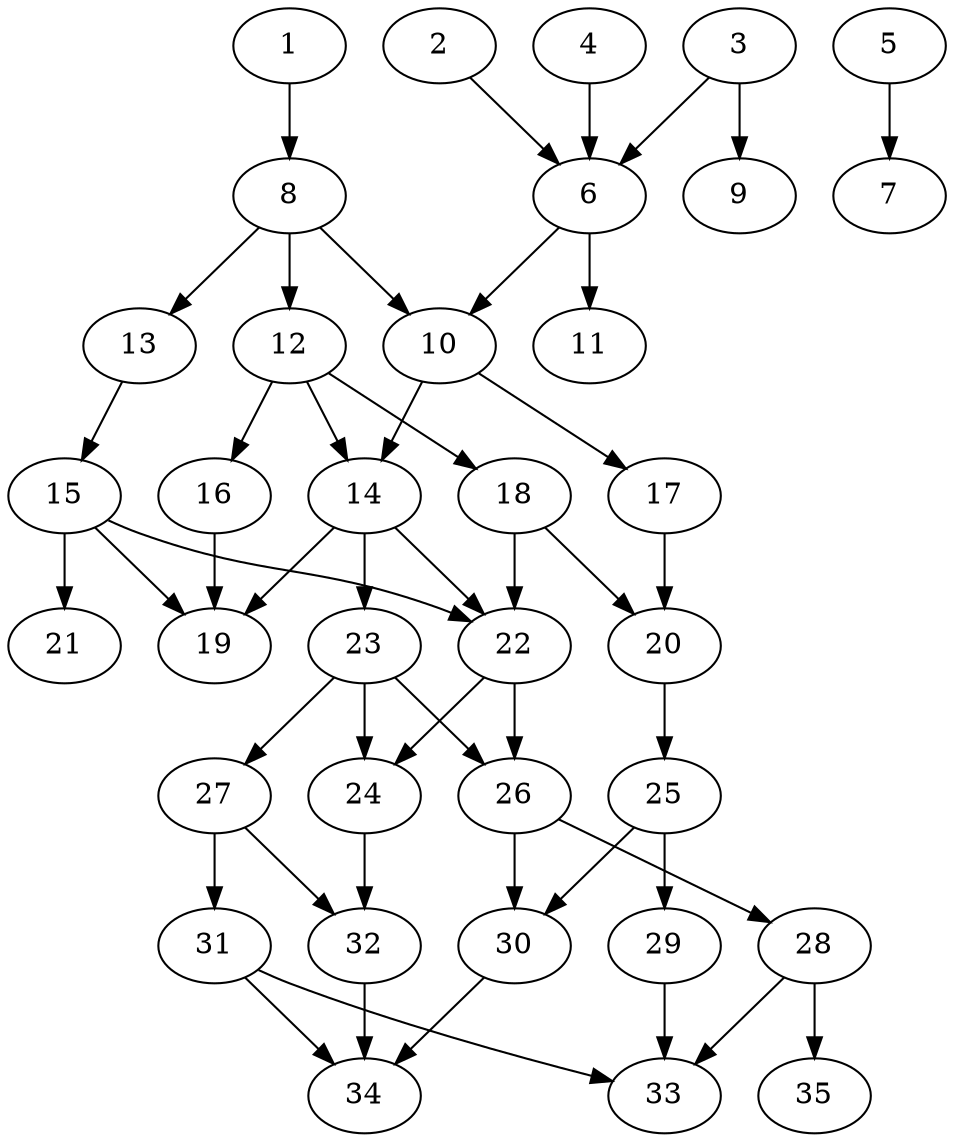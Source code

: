 // DAG automatically generated by daggen at Thu Oct  3 14:05:37 2019
// ./daggen --dot -n 35 --ccr 0.4 --fat 0.5 --regular 0.9 --density 0.5 --mindata 5242880 --maxdata 52428800 
digraph G {
  1 [size="73651200", alpha="0.13", expect_size="29460480"] 
  1 -> 8 [size ="29460480"]
  2 [size="109849600", alpha="0.03", expect_size="43939840"] 
  2 -> 6 [size ="43939840"]
  3 [size="45296640", alpha="0.08", expect_size="18118656"] 
  3 -> 6 [size ="18118656"]
  3 -> 9 [size ="18118656"]
  4 [size="79206400", alpha="0.08", expect_size="31682560"] 
  4 -> 6 [size ="31682560"]
  5 [size="49607680", alpha="0.06", expect_size="19843072"] 
  5 -> 7 [size ="19843072"]
  6 [size="62026240", alpha="0.06", expect_size="24810496"] 
  6 -> 10 [size ="24810496"]
  6 -> 11 [size ="24810496"]
  7 [size="14356480", alpha="0.17", expect_size="5742592"] 
  8 [size="42833920", alpha="0.17", expect_size="17133568"] 
  8 -> 10 [size ="17133568"]
  8 -> 12 [size ="17133568"]
  8 -> 13 [size ="17133568"]
  9 [size="77191680", alpha="0.09", expect_size="30876672"] 
  10 [size="73405440", alpha="0.04", expect_size="29362176"] 
  10 -> 14 [size ="29362176"]
  10 -> 17 [size ="29362176"]
  11 [size="105582080", alpha="0.02", expect_size="42232832"] 
  12 [size="62789120", alpha="0.02", expect_size="25115648"] 
  12 -> 14 [size ="25115648"]
  12 -> 16 [size ="25115648"]
  12 -> 18 [size ="25115648"]
  13 [size="80517120", alpha="0.06", expect_size="32206848"] 
  13 -> 15 [size ="32206848"]
  14 [size="126835200", alpha="0.03", expect_size="50734080"] 
  14 -> 19 [size ="50734080"]
  14 -> 22 [size ="50734080"]
  14 -> 23 [size ="50734080"]
  15 [size="56706560", alpha="0.09", expect_size="22682624"] 
  15 -> 19 [size ="22682624"]
  15 -> 21 [size ="22682624"]
  15 -> 22 [size ="22682624"]
  16 [size="93852160", alpha="0.01", expect_size="37540864"] 
  16 -> 19 [size ="37540864"]
  17 [size="128005120", alpha="0.08", expect_size="51202048"] 
  17 -> 20 [size ="51202048"]
  18 [size="111815680", alpha="0.16", expect_size="44726272"] 
  18 -> 20 [size ="44726272"]
  18 -> 22 [size ="44726272"]
  19 [size="91427840", alpha="0.11", expect_size="36571136"] 
  20 [size="24872960", alpha="0.09", expect_size="9949184"] 
  20 -> 25 [size ="9949184"]
  21 [size="47882240", alpha="0.18", expect_size="19152896"] 
  22 [size="59663360", alpha="0.03", expect_size="23865344"] 
  22 -> 24 [size ="23865344"]
  22 -> 26 [size ="23865344"]
  23 [size="74181120", alpha="0.14", expect_size="29672448"] 
  23 -> 24 [size ="29672448"]
  23 -> 26 [size ="29672448"]
  23 -> 27 [size ="29672448"]
  24 [size="110689280", alpha="0.15", expect_size="44275712"] 
  24 -> 32 [size ="44275712"]
  25 [size="128161280", alpha="0.03", expect_size="51264512"] 
  25 -> 29 [size ="51264512"]
  25 -> 30 [size ="51264512"]
  26 [size="65077760", alpha="0.20", expect_size="26031104"] 
  26 -> 28 [size ="26031104"]
  26 -> 30 [size ="26031104"]
  27 [size="69601280", alpha="0.16", expect_size="27840512"] 
  27 -> 31 [size ="27840512"]
  27 -> 32 [size ="27840512"]
  28 [size="117429760", alpha="0.18", expect_size="46971904"] 
  28 -> 33 [size ="46971904"]
  28 -> 35 [size ="46971904"]
  29 [size="90900480", alpha="0.10", expect_size="36360192"] 
  29 -> 33 [size ="36360192"]
  30 [size="37401600", alpha="0.13", expect_size="14960640"] 
  30 -> 34 [size ="14960640"]
  31 [size="92615680", alpha="0.11", expect_size="37046272"] 
  31 -> 33 [size ="37046272"]
  31 -> 34 [size ="37046272"]
  32 [size="81152000", alpha="0.18", expect_size="32460800"] 
  32 -> 34 [size ="32460800"]
  33 [size="99758080", alpha="0.16", expect_size="39903232"] 
  34 [size="62658560", alpha="0.13", expect_size="25063424"] 
  35 [size="35952640", alpha="0.18", expect_size="14381056"] 
}
